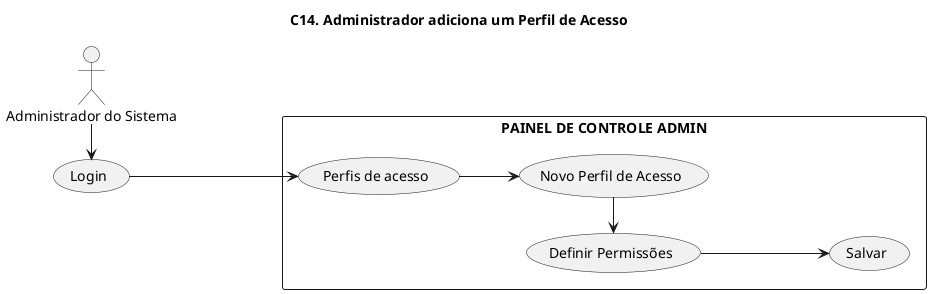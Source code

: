 @startuml
left to right direction
title "C14. Administrador adiciona um Perfil de Acesso"
Admin as "Administrador do Sistema"

rectangle "PAINEL DE CONTROLE ADMIN" {
    (Perfis de acesso) as roles
    (Definir Permissões) as roleActions
    (Salvar) as save
    (Novo Perfil de Acesso) as add
}

(Login) as login

Admin -r--> login
login -d--> roles
roles --> add
add -l--> roleActions
roleActions -d--> save
@enduml